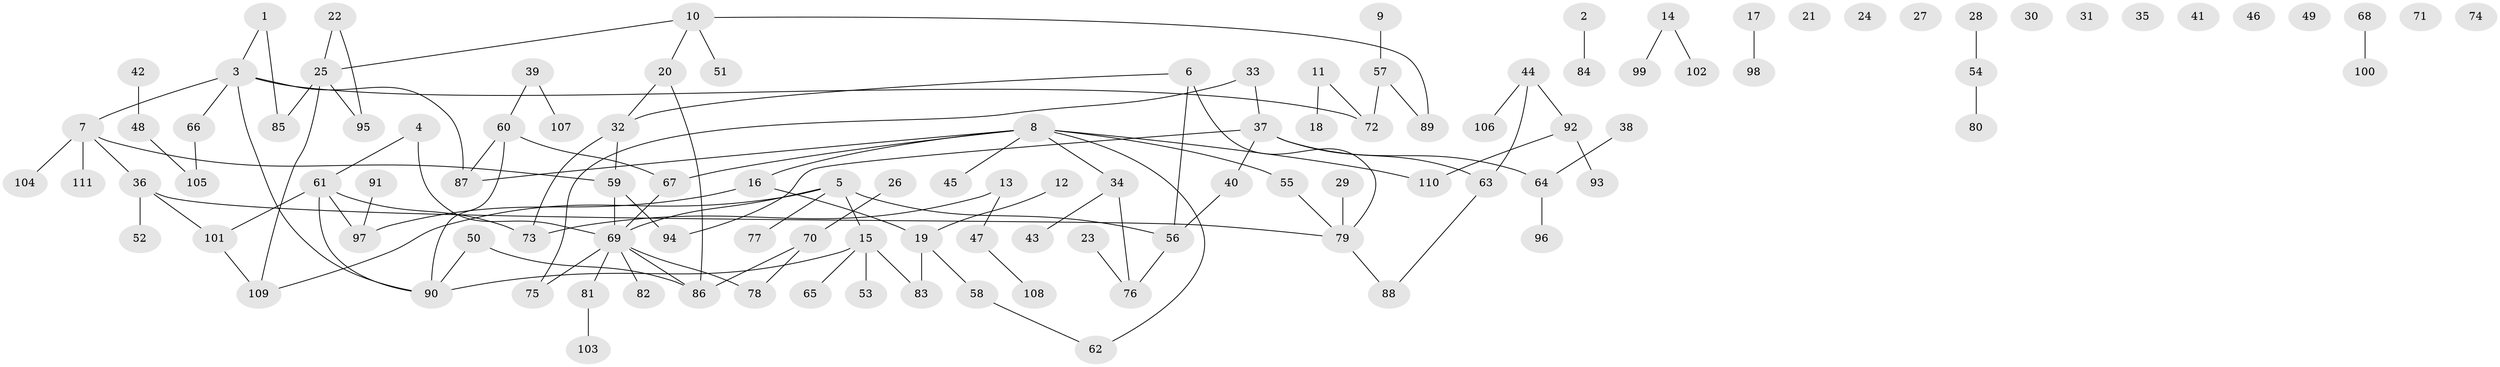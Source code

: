 // coarse degree distribution, {0: 0.48484848484848486, 1: 0.2727272727272727, 5: 0.09090909090909091, 2: 0.06060606060606061, 7: 0.06060606060606061, 4: 0.030303030303030304}
// Generated by graph-tools (version 1.1) at 2025/43/03/04/25 21:43:02]
// undirected, 111 vertices, 120 edges
graph export_dot {
graph [start="1"]
  node [color=gray90,style=filled];
  1;
  2;
  3;
  4;
  5;
  6;
  7;
  8;
  9;
  10;
  11;
  12;
  13;
  14;
  15;
  16;
  17;
  18;
  19;
  20;
  21;
  22;
  23;
  24;
  25;
  26;
  27;
  28;
  29;
  30;
  31;
  32;
  33;
  34;
  35;
  36;
  37;
  38;
  39;
  40;
  41;
  42;
  43;
  44;
  45;
  46;
  47;
  48;
  49;
  50;
  51;
  52;
  53;
  54;
  55;
  56;
  57;
  58;
  59;
  60;
  61;
  62;
  63;
  64;
  65;
  66;
  67;
  68;
  69;
  70;
  71;
  72;
  73;
  74;
  75;
  76;
  77;
  78;
  79;
  80;
  81;
  82;
  83;
  84;
  85;
  86;
  87;
  88;
  89;
  90;
  91;
  92;
  93;
  94;
  95;
  96;
  97;
  98;
  99;
  100;
  101;
  102;
  103;
  104;
  105;
  106;
  107;
  108;
  109;
  110;
  111;
  1 -- 3;
  1 -- 85;
  2 -- 84;
  3 -- 7;
  3 -- 66;
  3 -- 72;
  3 -- 87;
  3 -- 90;
  4 -- 61;
  4 -- 69;
  5 -- 15;
  5 -- 56;
  5 -- 69;
  5 -- 77;
  5 -- 109;
  6 -- 32;
  6 -- 56;
  6 -- 79;
  7 -- 36;
  7 -- 59;
  7 -- 104;
  7 -- 111;
  8 -- 16;
  8 -- 34;
  8 -- 45;
  8 -- 55;
  8 -- 62;
  8 -- 67;
  8 -- 87;
  8 -- 110;
  9 -- 57;
  10 -- 20;
  10 -- 25;
  10 -- 51;
  10 -- 89;
  11 -- 18;
  11 -- 72;
  12 -- 19;
  13 -- 47;
  13 -- 73;
  14 -- 99;
  14 -- 102;
  15 -- 53;
  15 -- 65;
  15 -- 83;
  15 -- 90;
  16 -- 19;
  16 -- 97;
  17 -- 98;
  19 -- 58;
  19 -- 83;
  20 -- 32;
  20 -- 86;
  22 -- 25;
  22 -- 95;
  23 -- 76;
  25 -- 85;
  25 -- 95;
  25 -- 109;
  26 -- 70;
  28 -- 54;
  29 -- 79;
  32 -- 59;
  32 -- 73;
  33 -- 37;
  33 -- 75;
  34 -- 43;
  34 -- 76;
  36 -- 52;
  36 -- 79;
  36 -- 101;
  37 -- 40;
  37 -- 63;
  37 -- 64;
  37 -- 94;
  38 -- 64;
  39 -- 60;
  39 -- 107;
  40 -- 56;
  42 -- 48;
  44 -- 63;
  44 -- 92;
  44 -- 106;
  47 -- 108;
  48 -- 105;
  50 -- 86;
  50 -- 90;
  54 -- 80;
  55 -- 79;
  56 -- 76;
  57 -- 72;
  57 -- 89;
  58 -- 62;
  59 -- 69;
  59 -- 94;
  60 -- 67;
  60 -- 87;
  60 -- 90;
  61 -- 73;
  61 -- 90;
  61 -- 97;
  61 -- 101;
  63 -- 88;
  64 -- 96;
  66 -- 105;
  67 -- 69;
  68 -- 100;
  69 -- 75;
  69 -- 78;
  69 -- 81;
  69 -- 82;
  69 -- 86;
  70 -- 78;
  70 -- 86;
  79 -- 88;
  81 -- 103;
  91 -- 97;
  92 -- 93;
  92 -- 110;
  101 -- 109;
}
